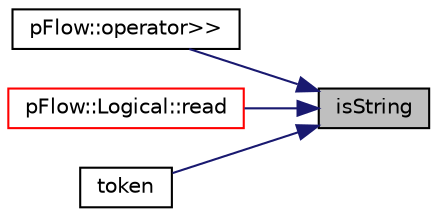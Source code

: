digraph "isString"
{
 // LATEX_PDF_SIZE
  edge [fontname="Helvetica",fontsize="10",labelfontname="Helvetica",labelfontsize="10"];
  node [fontname="Helvetica",fontsize="10",shape=record];
  rankdir="RL";
  Node1 [label="isString",height=0.2,width=0.4,color="black", fillcolor="grey75", style="filled", fontcolor="black",tooltip="Token is STRING, VARIABLE or VERBATIM string."];
  Node1 -> Node2 [dir="back",color="midnightblue",fontsize="10",style="solid",fontname="Helvetica"];
  Node2 [label="pFlow::operator\>\>",height=0.2,width=0.4,color="black", fillcolor="white", style="filled",URL="$namespacepFlow.html#ac08e23027fc74d4f881e8ad3e4d9db21",tooltip=" "];
  Node1 -> Node3 [dir="back",color="midnightblue",fontsize="10",style="solid",fontname="Helvetica"];
  Node3 [label="pFlow::Logical::read",height=0.2,width=0.4,color="red", fillcolor="white", style="filled",URL="$classpFlow_1_1Logical.html#aff8e92ab47032ae811d1271161cb9b22",tooltip=" "];
  Node1 -> Node5 [dir="back",color="midnightblue",fontsize="10",style="solid",fontname="Helvetica"];
  Node5 [label="token",height=0.2,width=0.4,color="black", fillcolor="white", style="filled",URL="$classpFlow_1_1token.html#a49280cb1d882b43a9ede4a6291728a01",tooltip="Copy construct word & string token."];
}
